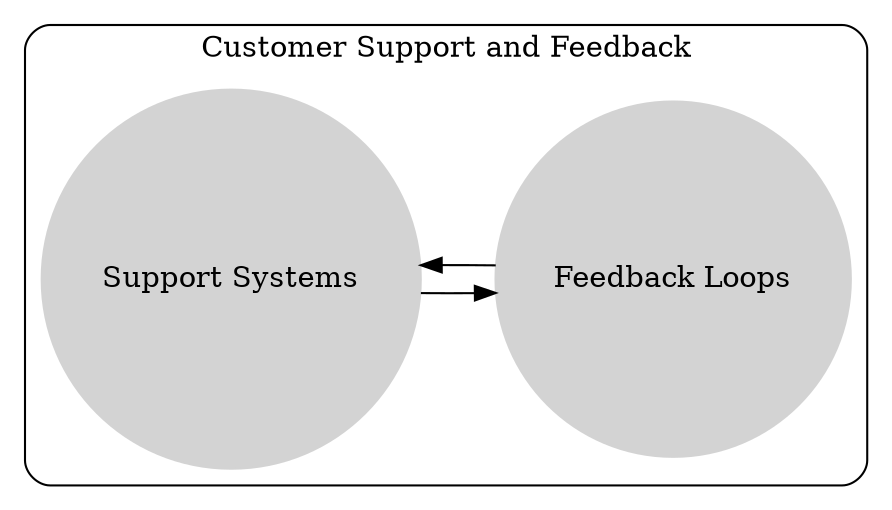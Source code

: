 digraph SaaS_Architecture {
    rankdir=LR;
    node [shape=circle, style=filled, color=lightgrey];

    subgraph cluster7 {
        label = "Customer Support and Feedback";
        style=rounded;
        SupportSystems [label="Support Systems"];
        FeedbackLoops [label="Feedback Loops"];
    }

    SupportSystems -> FeedbackLoops;
    FeedbackLoops -> SupportSystems;

}


